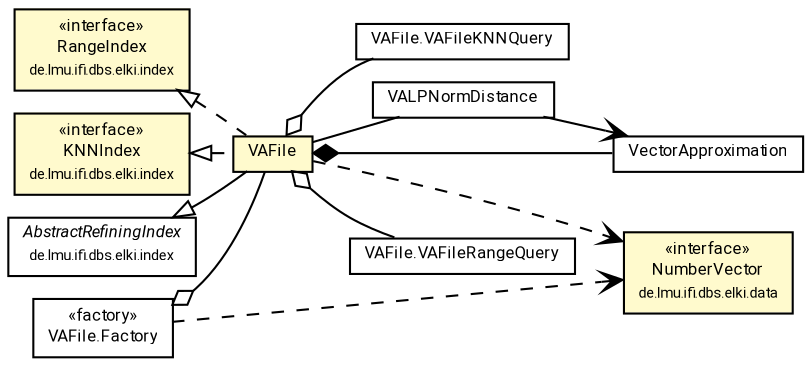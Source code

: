 #!/usr/local/bin/dot
#
# Class diagram 
# Generated by UMLGraph version R5_7_2-60-g0e99a6 (http://www.spinellis.gr/umlgraph/)
#

digraph G {
	graph [fontnames="svg"]
	edge [fontname="Roboto",fontsize=7,labelfontname="Roboto",labelfontsize=7,color="black"];
	node [fontname="Roboto",fontcolor="black",fontsize=8,shape=plaintext,margin=0,width=0,height=0];
	nodesep=0.15;
	ranksep=0.25;
	rankdir=LR;
	// de.lmu.ifi.dbs.elki.index.RangeIndex<O>
	c10612184 [label=<<table title="de.lmu.ifi.dbs.elki.index.RangeIndex" border="0" cellborder="1" cellspacing="0" cellpadding="2" bgcolor="LemonChiffon" href="../RangeIndex.html" target="_parent">
		<tr><td><table border="0" cellspacing="0" cellpadding="1">
		<tr><td align="center" balign="center"> &#171;interface&#187; </td></tr>
		<tr><td align="center" balign="center"> <font face="Roboto">RangeIndex</font> </td></tr>
		<tr><td align="center" balign="center"> <font face="Roboto" point-size="7.0">de.lmu.ifi.dbs.elki.index</font> </td></tr>
		</table></td></tr>
		</table>>, URL="../RangeIndex.html"];
	// de.lmu.ifi.dbs.elki.index.KNNIndex<O>
	c10612188 [label=<<table title="de.lmu.ifi.dbs.elki.index.KNNIndex" border="0" cellborder="1" cellspacing="0" cellpadding="2" bgcolor="LemonChiffon" href="../KNNIndex.html" target="_parent">
		<tr><td><table border="0" cellspacing="0" cellpadding="1">
		<tr><td align="center" balign="center"> &#171;interface&#187; </td></tr>
		<tr><td align="center" balign="center"> <font face="Roboto">KNNIndex</font> </td></tr>
		<tr><td align="center" balign="center"> <font face="Roboto" point-size="7.0">de.lmu.ifi.dbs.elki.index</font> </td></tr>
		</table></td></tr>
		</table>>, URL="../KNNIndex.html"];
	// de.lmu.ifi.dbs.elki.data.NumberVector
	c10612252 [label=<<table title="de.lmu.ifi.dbs.elki.data.NumberVector" border="0" cellborder="1" cellspacing="0" cellpadding="2" bgcolor="LemonChiffon" href="../../data/NumberVector.html" target="_parent">
		<tr><td><table border="0" cellspacing="0" cellpadding="1">
		<tr><td align="center" balign="center"> &#171;interface&#187; </td></tr>
		<tr><td align="center" balign="center"> <font face="Roboto">NumberVector</font> </td></tr>
		<tr><td align="center" balign="center"> <font face="Roboto" point-size="7.0">de.lmu.ifi.dbs.elki.data</font> </td></tr>
		</table></td></tr>
		</table>>, URL="../../data/NumberVector.html"];
	// de.lmu.ifi.dbs.elki.index.AbstractRefiningIndex<O>
	c10613405 [label=<<table title="de.lmu.ifi.dbs.elki.index.AbstractRefiningIndex" border="0" cellborder="1" cellspacing="0" cellpadding="2" href="../AbstractRefiningIndex.html" target="_parent">
		<tr><td><table border="0" cellspacing="0" cellpadding="1">
		<tr><td align="center" balign="center"> <font face="Roboto"><i>AbstractRefiningIndex</i></font> </td></tr>
		<tr><td align="center" balign="center"> <font face="Roboto" point-size="7.0">de.lmu.ifi.dbs.elki.index</font> </td></tr>
		</table></td></tr>
		</table>>, URL="../AbstractRefiningIndex.html"];
	// de.lmu.ifi.dbs.elki.index.vafile.VALPNormDistance
	c10613692 [label=<<table title="de.lmu.ifi.dbs.elki.index.vafile.VALPNormDistance" border="0" cellborder="1" cellspacing="0" cellpadding="2" href="VALPNormDistance.html" target="_parent">
		<tr><td><table border="0" cellspacing="0" cellpadding="1">
		<tr><td align="center" balign="center"> <font face="Roboto">VALPNormDistance</font> </td></tr>
		</table></td></tr>
		</table>>, URL="VALPNormDistance.html"];
	// de.lmu.ifi.dbs.elki.index.vafile.VectorApproximation
	c10613693 [label=<<table title="de.lmu.ifi.dbs.elki.index.vafile.VectorApproximation" border="0" cellborder="1" cellspacing="0" cellpadding="2" href="VectorApproximation.html" target="_parent">
		<tr><td><table border="0" cellspacing="0" cellpadding="1">
		<tr><td align="center" balign="center"> <font face="Roboto">VectorApproximation</font> </td></tr>
		</table></td></tr>
		</table>>, URL="VectorApproximation.html"];
	// de.lmu.ifi.dbs.elki.index.vafile.VAFile<V extends de.lmu.ifi.dbs.elki.data.NumberVector>
	c10613703 [label=<<table title="de.lmu.ifi.dbs.elki.index.vafile.VAFile" border="0" cellborder="1" cellspacing="0" cellpadding="2" bgcolor="lemonChiffon" href="VAFile.html" target="_parent">
		<tr><td><table border="0" cellspacing="0" cellpadding="1">
		<tr><td align="center" balign="center"> <font face="Roboto">VAFile</font> </td></tr>
		</table></td></tr>
		</table>>, URL="VAFile.html"];
	// de.lmu.ifi.dbs.elki.index.vafile.VAFile<V extends de.lmu.ifi.dbs.elki.data.NumberVector>.VAFileRangeQuery
	c10613704 [label=<<table title="de.lmu.ifi.dbs.elki.index.vafile.VAFile.VAFileRangeQuery" border="0" cellborder="1" cellspacing="0" cellpadding="2" href="VAFile.VAFileRangeQuery.html" target="_parent">
		<tr><td><table border="0" cellspacing="0" cellpadding="1">
		<tr><td align="center" balign="center"> <font face="Roboto">VAFile.VAFileRangeQuery</font> </td></tr>
		</table></td></tr>
		</table>>, URL="VAFile.VAFileRangeQuery.html"];
	// de.lmu.ifi.dbs.elki.index.vafile.VAFile<V extends de.lmu.ifi.dbs.elki.data.NumberVector>.VAFileKNNQuery
	c10613705 [label=<<table title="de.lmu.ifi.dbs.elki.index.vafile.VAFile.VAFileKNNQuery" border="0" cellborder="1" cellspacing="0" cellpadding="2" href="VAFile.VAFileKNNQuery.html" target="_parent">
		<tr><td><table border="0" cellspacing="0" cellpadding="1">
		<tr><td align="center" balign="center"> <font face="Roboto">VAFile.VAFileKNNQuery</font> </td></tr>
		</table></td></tr>
		</table>>, URL="VAFile.VAFileKNNQuery.html"];
	// de.lmu.ifi.dbs.elki.index.vafile.VAFile.Factory<V extends de.lmu.ifi.dbs.elki.data.NumberVector>
	c10613706 [label=<<table title="de.lmu.ifi.dbs.elki.index.vafile.VAFile.Factory" border="0" cellborder="1" cellspacing="0" cellpadding="2" href="VAFile.Factory.html" target="_parent">
		<tr><td><table border="0" cellspacing="0" cellpadding="1">
		<tr><td align="center" balign="center"> &#171;factory&#187; </td></tr>
		<tr><td align="center" balign="center"> <font face="Roboto">VAFile.Factory</font> </td></tr>
		</table></td></tr>
		</table>>, URL="VAFile.Factory.html"];
	// de.lmu.ifi.dbs.elki.index.vafile.VAFile<V extends de.lmu.ifi.dbs.elki.data.NumberVector> extends de.lmu.ifi.dbs.elki.index.AbstractRefiningIndex<O>
	c10613405 -> c10613703 [arrowtail=empty,dir=back,weight=10];
	// de.lmu.ifi.dbs.elki.index.vafile.VAFile<V extends de.lmu.ifi.dbs.elki.data.NumberVector> implements de.lmu.ifi.dbs.elki.index.KNNIndex<O>
	c10612188 -> c10613703 [arrowtail=empty,style=dashed,dir=back,weight=9];
	// de.lmu.ifi.dbs.elki.index.vafile.VAFile<V extends de.lmu.ifi.dbs.elki.data.NumberVector> implements de.lmu.ifi.dbs.elki.index.RangeIndex<O>
	c10612184 -> c10613703 [arrowtail=empty,style=dashed,dir=back,weight=9];
	// de.lmu.ifi.dbs.elki.index.vafile.VAFile<V extends de.lmu.ifi.dbs.elki.data.NumberVector> composed de.lmu.ifi.dbs.elki.index.vafile.VectorApproximation
	c10613703 -> c10613693 [arrowhead=none,arrowtail=diamond,dir=back,weight=6];
	// de.lmu.ifi.dbs.elki.index.vafile.VAFile<V extends de.lmu.ifi.dbs.elki.data.NumberVector> has de.lmu.ifi.dbs.elki.index.vafile.VAFile<V extends de.lmu.ifi.dbs.elki.data.NumberVector>.VAFileRangeQuery
	c10613703 -> c10613704 [arrowhead=none,arrowtail=ediamond,dir=back,weight=4];
	// de.lmu.ifi.dbs.elki.index.vafile.VAFile<V extends de.lmu.ifi.dbs.elki.data.NumberVector> has de.lmu.ifi.dbs.elki.index.vafile.VAFile<V extends de.lmu.ifi.dbs.elki.data.NumberVector>.VAFileKNNQuery
	c10613703 -> c10613705 [arrowhead=none,arrowtail=ediamond,dir=back,weight=4];
	// de.lmu.ifi.dbs.elki.index.vafile.VAFile<V extends de.lmu.ifi.dbs.elki.data.NumberVector> assoc de.lmu.ifi.dbs.elki.index.vafile.VALPNormDistance
	c10613703 -> c10613692 [arrowhead=none,weight=2];
	// de.lmu.ifi.dbs.elki.index.vafile.VAFile.Factory<V extends de.lmu.ifi.dbs.elki.data.NumberVector> has de.lmu.ifi.dbs.elki.index.vafile.VAFile<V extends de.lmu.ifi.dbs.elki.data.NumberVector>
	c10613706 -> c10613703 [arrowhead=none,arrowtail=ediamond,dir=back,weight=4];
	// de.lmu.ifi.dbs.elki.index.vafile.VALPNormDistance navassoc de.lmu.ifi.dbs.elki.index.vafile.VectorApproximation
	c10613692 -> c10613693 [arrowhead=open,weight=1];
	// de.lmu.ifi.dbs.elki.index.vafile.VAFile<V extends de.lmu.ifi.dbs.elki.data.NumberVector> depend de.lmu.ifi.dbs.elki.data.NumberVector
	c10613703 -> c10612252 [arrowhead=open,style=dashed,weight=0];
	// de.lmu.ifi.dbs.elki.index.vafile.VAFile.Factory<V extends de.lmu.ifi.dbs.elki.data.NumberVector> depend de.lmu.ifi.dbs.elki.data.NumberVector
	c10613706 -> c10612252 [arrowhead=open,style=dashed,weight=0];
}

